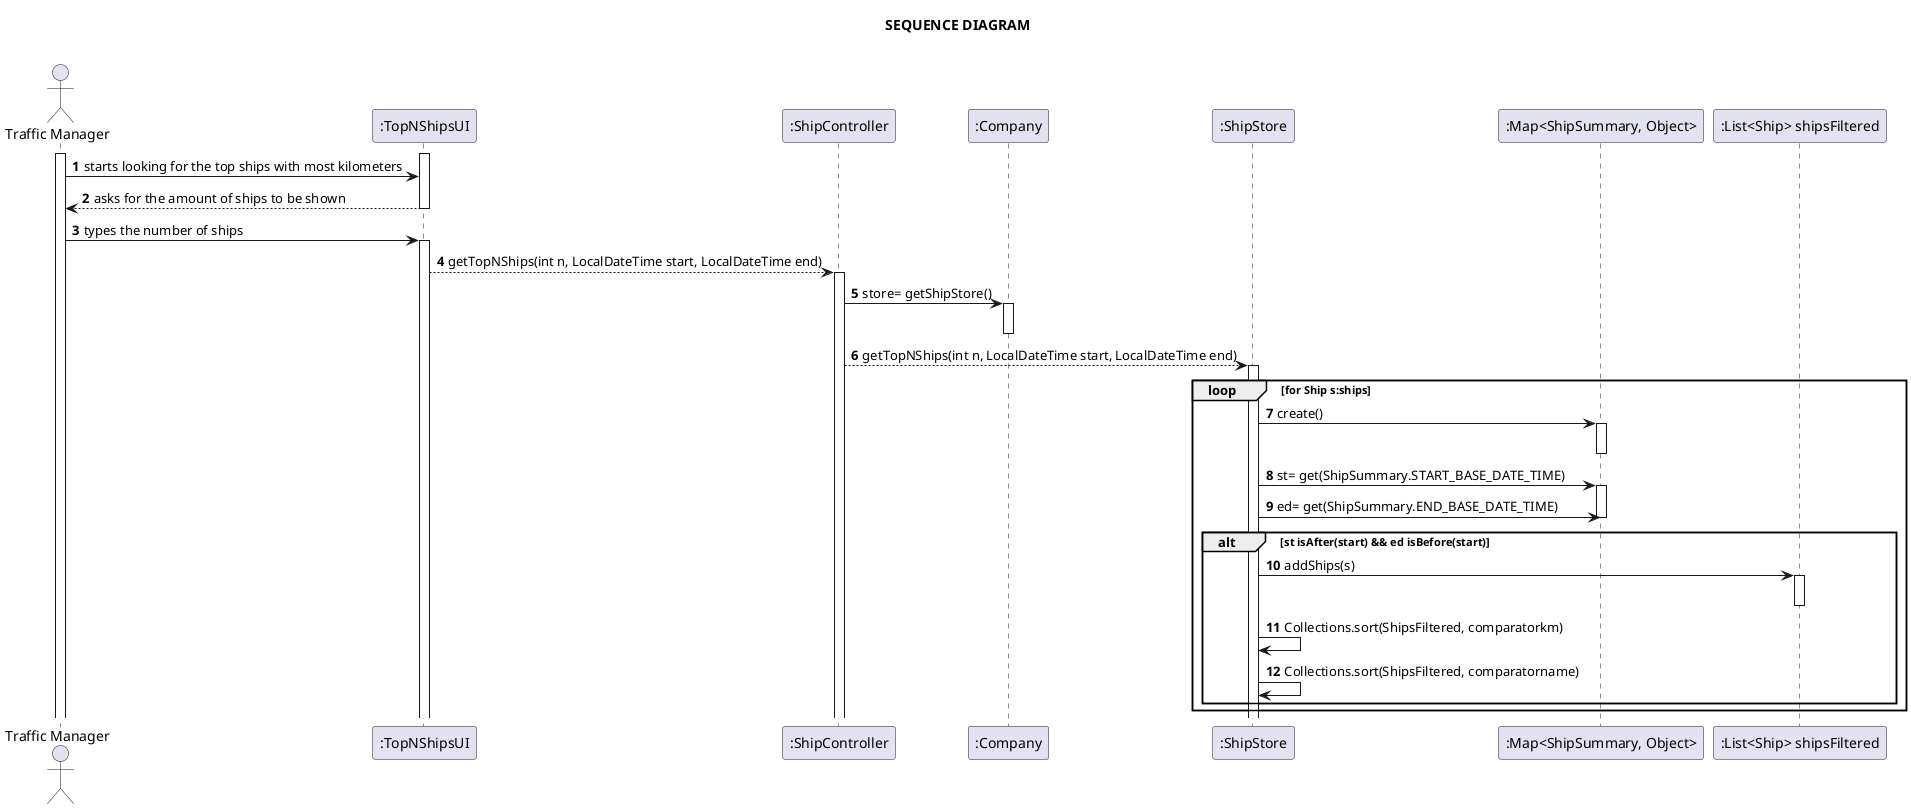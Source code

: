 @startuml
'https://plantuml.com/sequence-diagram

title <b>SEQUENCE DIAGRAM\n
autonumber
'hide footbox
actor "Traffic Manager" as MAN

participant ":TopNShipsUI" as UI
participant ":ShipController" as Controller
participant ":Company" as Company
participant ":ShipStore" as Store
participant ":Map<ShipSummary, Object>" as map
participant ":List<Ship> shipsFiltered" as list


activate MAN
activate UI

MAN -> UI : starts looking for the top ships with most kilometers
UI --> MAN : asks for the amount of ships to be shown
deactivate UI
MAN -> UI : types the number of ships
activate UI
UI --> Controller : getTopNShips(int n, LocalDateTime start, LocalDateTime end)
activate Controller
Controller -> Company : store= getShipStore()
activate Company
deactivate Company
Controller --> Store : getTopNShips(int n, LocalDateTime start, LocalDateTime end)
activate Store
loop for Ship s:ships
Store -> map: create()
activate map
deactivate map
Store -> map: st= get(ShipSummary.START_BASE_DATE_TIME)
activate map
Store -> map: ed= get(ShipSummary.END_BASE_DATE_TIME)
deactivate map
alt st isAfter(start) && ed isBefore(start)
Store -> list : addShips(s)
activate list
deactivate list
Store -> Store: Collections.sort(ShipsFiltered, comparatorkm)
Store -> Store: Collections.sort(ShipsFiltered, comparatorname)



end
end



@enduml